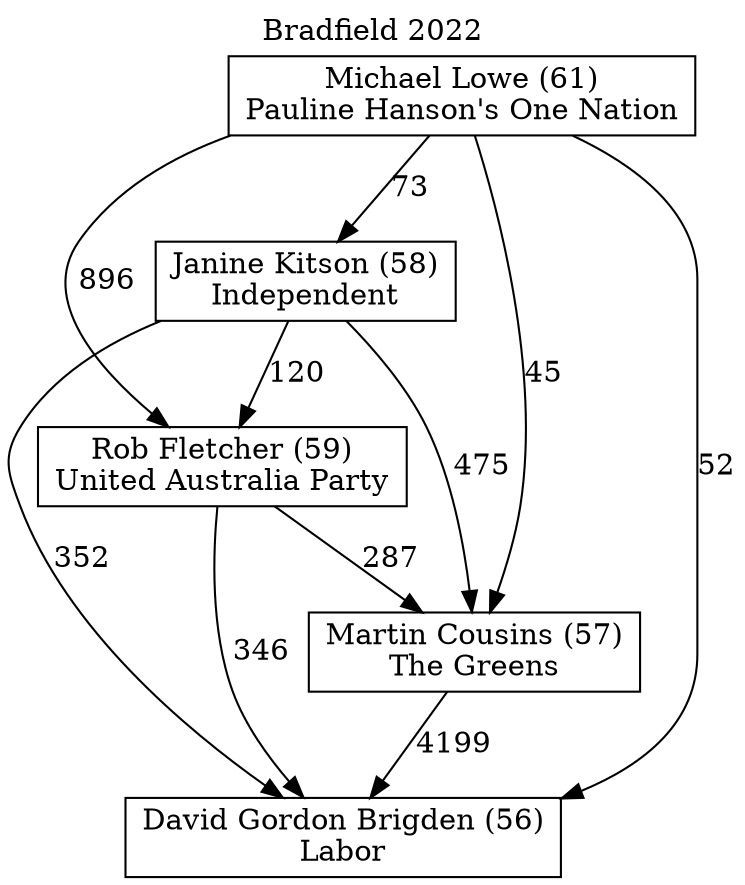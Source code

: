 // House preference flow
digraph "David Gordon Brigden (56)_Bradfield_2022" {
	graph [label="Bradfield 2022" labelloc=t mclimit=10]
	node [shape=box]
	"David Gordon Brigden (56)" [label="David Gordon Brigden (56)
Labor"]
	"Martin Cousins (57)" [label="Martin Cousins (57)
The Greens"]
	"Rob Fletcher (59)" [label="Rob Fletcher (59)
United Australia Party"]
	"Janine Kitson (58)" [label="Janine Kitson (58)
Independent"]
	"Michael Lowe (61)" [label="Michael Lowe (61)
Pauline Hanson's One Nation"]
	"Martin Cousins (57)" -> "David Gordon Brigden (56)" [label=4199]
	"Rob Fletcher (59)" -> "Martin Cousins (57)" [label=287]
	"Janine Kitson (58)" -> "Rob Fletcher (59)" [label=120]
	"Michael Lowe (61)" -> "Janine Kitson (58)" [label=73]
	"Rob Fletcher (59)" -> "David Gordon Brigden (56)" [label=346]
	"Janine Kitson (58)" -> "David Gordon Brigden (56)" [label=352]
	"Michael Lowe (61)" -> "David Gordon Brigden (56)" [label=52]
	"Michael Lowe (61)" -> "Rob Fletcher (59)" [label=896]
	"Janine Kitson (58)" -> "Martin Cousins (57)" [label=475]
	"Michael Lowe (61)" -> "Martin Cousins (57)" [label=45]
}
